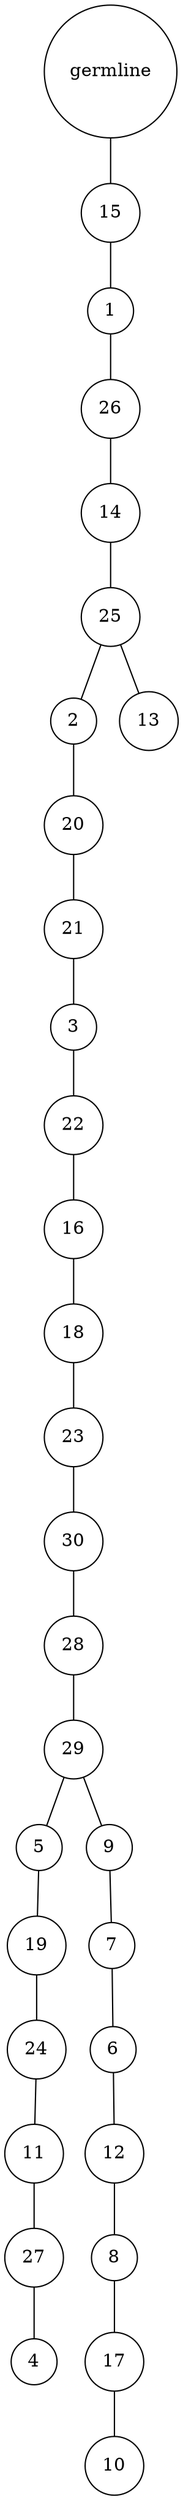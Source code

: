 graph {
	rankdir=UD;
	splines=line;
	node [shape=circle]
	"0x7faca203c400" [label="germline"];
	"0x7faca203c430" [label="15"];
	"0x7faca203c400" -- "0x7faca203c430" ;
	"0x7faca203c460" [label="1"];
	"0x7faca203c430" -- "0x7faca203c460" ;
	"0x7faca203c490" [label="26"];
	"0x7faca203c460" -- "0x7faca203c490" ;
	"0x7faca203c4c0" [label="14"];
	"0x7faca203c490" -- "0x7faca203c4c0" ;
	"0x7faca203c4f0" [label="25"];
	"0x7faca203c4c0" -- "0x7faca203c4f0" ;
	"0x7faca203c520" [label="2"];
	"0x7faca203c4f0" -- "0x7faca203c520" ;
	"0x7faca203c550" [label="20"];
	"0x7faca203c520" -- "0x7faca203c550" ;
	"0x7faca203c580" [label="21"];
	"0x7faca203c550" -- "0x7faca203c580" ;
	"0x7faca203c5b0" [label="3"];
	"0x7faca203c580" -- "0x7faca203c5b0" ;
	"0x7faca203c5e0" [label="22"];
	"0x7faca203c5b0" -- "0x7faca203c5e0" ;
	"0x7faca203c610" [label="16"];
	"0x7faca203c5e0" -- "0x7faca203c610" ;
	"0x7faca203c640" [label="18"];
	"0x7faca203c610" -- "0x7faca203c640" ;
	"0x7faca203c670" [label="23"];
	"0x7faca203c640" -- "0x7faca203c670" ;
	"0x7faca203c6a0" [label="30"];
	"0x7faca203c670" -- "0x7faca203c6a0" ;
	"0x7faca203c6d0" [label="28"];
	"0x7faca203c6a0" -- "0x7faca203c6d0" ;
	"0x7faca203c700" [label="29"];
	"0x7faca203c6d0" -- "0x7faca203c700" ;
	"0x7faca203c730" [label="5"];
	"0x7faca203c700" -- "0x7faca203c730" ;
	"0x7faca203c760" [label="19"];
	"0x7faca203c730" -- "0x7faca203c760" ;
	"0x7faca203c790" [label="24"];
	"0x7faca203c760" -- "0x7faca203c790" ;
	"0x7faca203c7c0" [label="11"];
	"0x7faca203c790" -- "0x7faca203c7c0" ;
	"0x7faca203c7f0" [label="27"];
	"0x7faca203c7c0" -- "0x7faca203c7f0" ;
	"0x7faca203c820" [label="4"];
	"0x7faca203c7f0" -- "0x7faca203c820" ;
	"0x7faca203c850" [label="9"];
	"0x7faca203c700" -- "0x7faca203c850" ;
	"0x7faca203c880" [label="7"];
	"0x7faca203c850" -- "0x7faca203c880" ;
	"0x7faca203c8b0" [label="6"];
	"0x7faca203c880" -- "0x7faca203c8b0" ;
	"0x7faca203c8e0" [label="12"];
	"0x7faca203c8b0" -- "0x7faca203c8e0" ;
	"0x7faca203c910" [label="8"];
	"0x7faca203c8e0" -- "0x7faca203c910" ;
	"0x7faca203c940" [label="17"];
	"0x7faca203c910" -- "0x7faca203c940" ;
	"0x7faca203c970" [label="10"];
	"0x7faca203c940" -- "0x7faca203c970" ;
	"0x7faca203c9a0" [label="13"];
	"0x7faca203c4f0" -- "0x7faca203c9a0" ;
}
